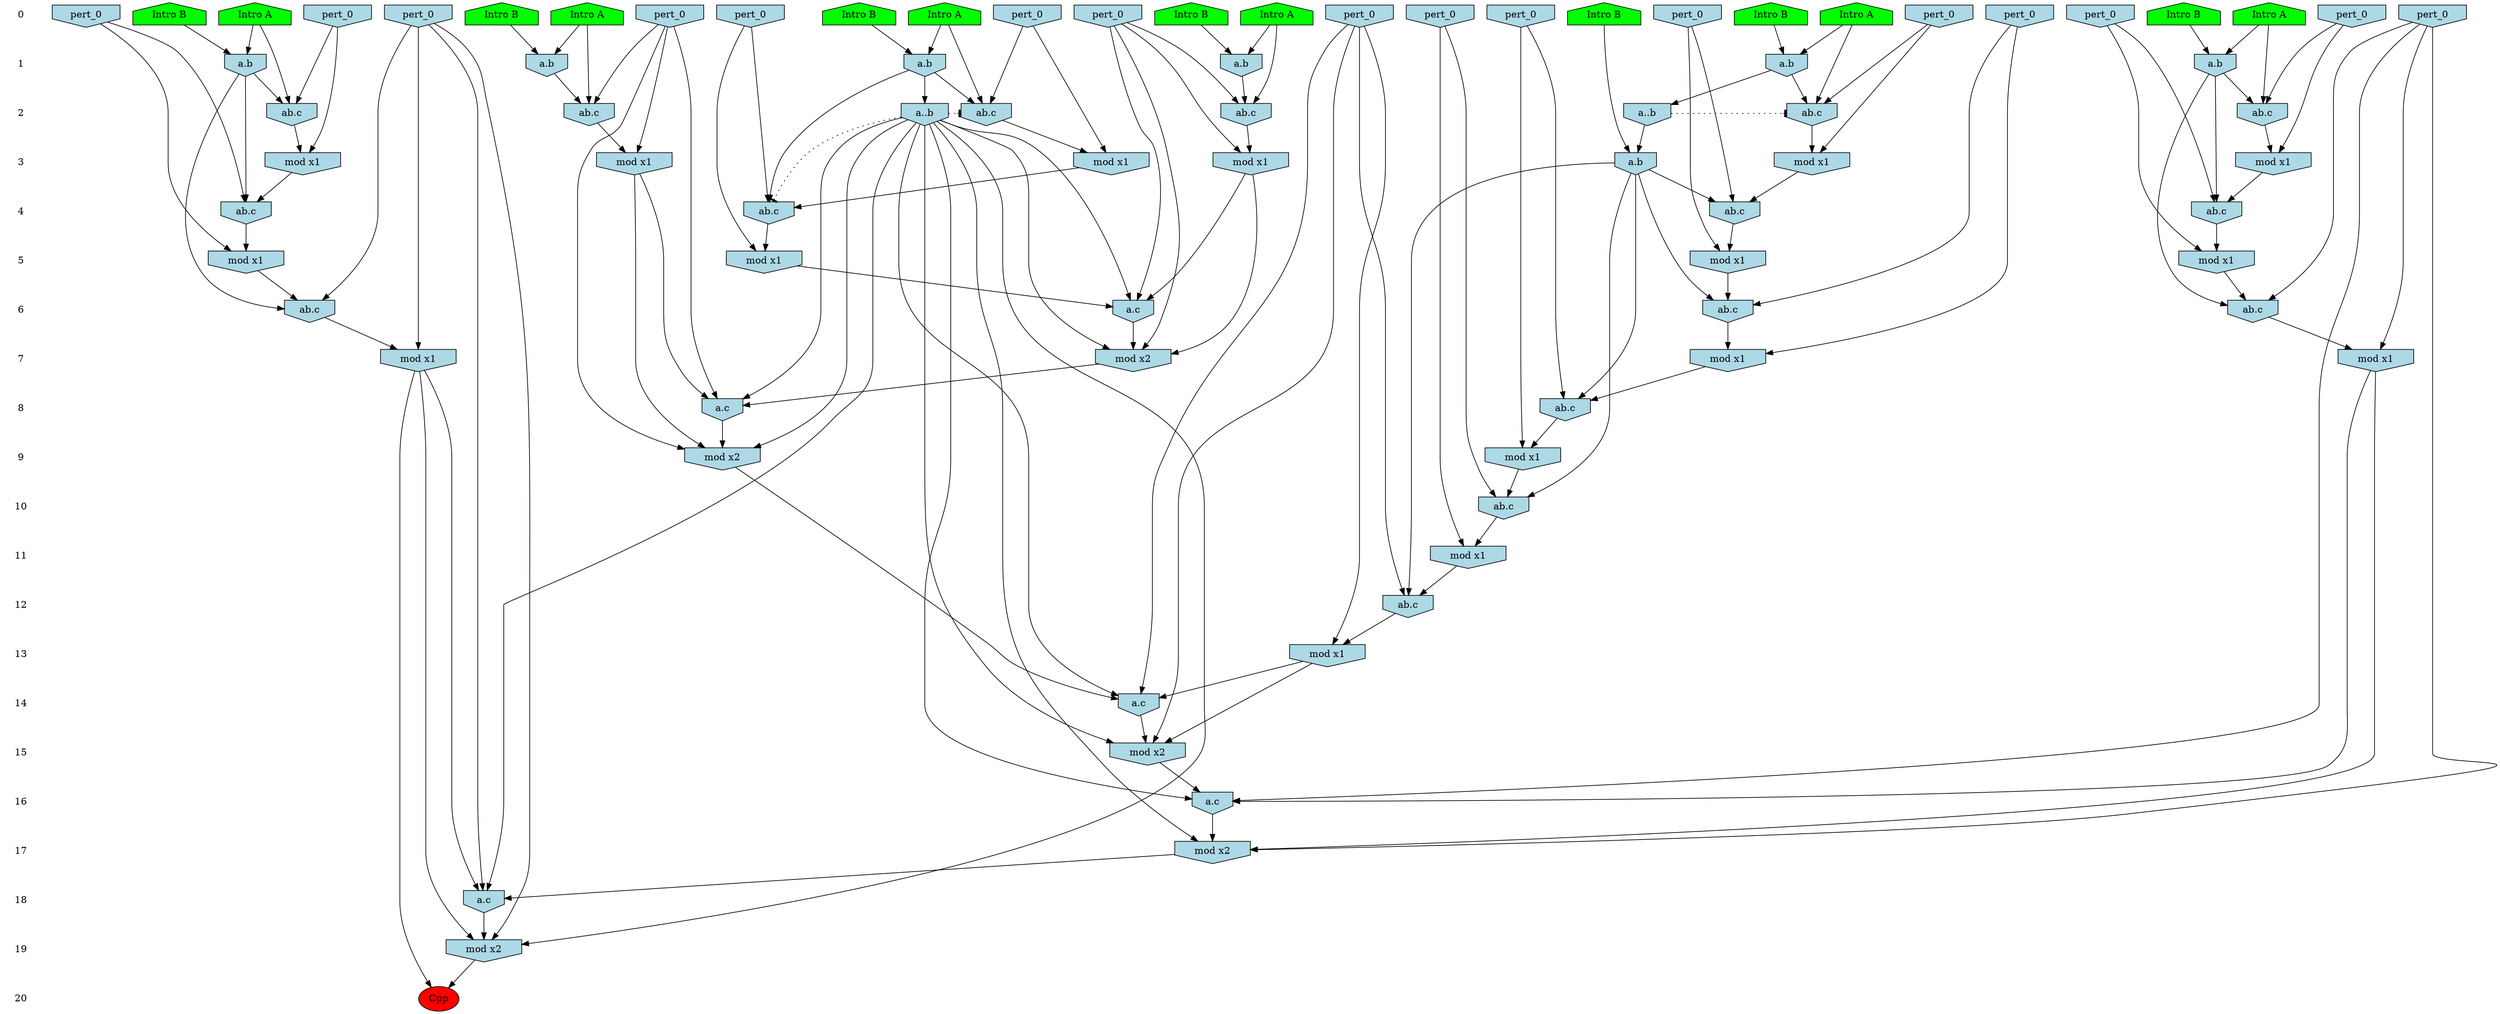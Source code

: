 /* Compression of 1 causal flows obtained in average at 2.001311E+01 t.u */
/* Compressed causal flows were: [2] */
digraph G{
 ranksep=.5 ; 
{ rank = same ; "0" [shape=plaintext] ; node_1 [label ="Intro A", shape=house, style=filled, fillcolor=green] ;
node_2 [label ="Intro B", shape=house, style=filled, fillcolor=green] ;
node_3 [label ="Intro A", shape=house, style=filled, fillcolor=green] ;
node_4 [label ="Intro B", shape=house, style=filled, fillcolor=green] ;
node_5 [label ="Intro A", shape=house, style=filled, fillcolor=green] ;
node_6 [label ="Intro B", shape=house, style=filled, fillcolor=green] ;
node_7 [label ="Intro A", shape=house, style=filled, fillcolor=green] ;
node_8 [label ="Intro A", shape=house, style=filled, fillcolor=green] ;
node_9 [label ="Intro B", shape=house, style=filled, fillcolor=green] ;
node_10 [label ="Intro B", shape=house, style=filled, fillcolor=green] ;
node_11 [label ="Intro B", shape=house, style=filled, fillcolor=green] ;
node_12 [label ="Intro A", shape=house, style=filled, fillcolor=green] ;
node_13 [label ="Intro B", shape=house, style=filled, fillcolor=green] ;
node_18 [label="pert_0", shape=invhouse, style=filled, fillcolor = lightblue] ;
node_19 [label="pert_0", shape=invhouse, style=filled, fillcolor = lightblue] ;
node_20 [label="pert_0", shape=invhouse, style=filled, fillcolor = lightblue] ;
node_21 [label="pert_0", shape=invhouse, style=filled, fillcolor = lightblue] ;
node_22 [label="pert_0", shape=invhouse, style=filled, fillcolor = lightblue] ;
node_23 [label="pert_0", shape=invhouse, style=filled, fillcolor = lightblue] ;
node_24 [label="pert_0", shape=invhouse, style=filled, fillcolor = lightblue] ;
node_25 [label="pert_0", shape=invhouse, style=filled, fillcolor = lightblue] ;
node_26 [label="pert_0", shape=invhouse, style=filled, fillcolor = lightblue] ;
node_27 [label="pert_0", shape=invhouse, style=filled, fillcolor = lightblue] ;
node_28 [label="pert_0", shape=invhouse, style=filled, fillcolor = lightblue] ;
node_29 [label="pert_0", shape=invhouse, style=filled, fillcolor = lightblue] ;
node_30 [label="pert_0", shape=invhouse, style=filled, fillcolor = lightblue] ;
node_31 [label="pert_0", shape=invhouse, style=filled, fillcolor = lightblue] ;
node_32 [label="pert_0", shape=invhouse, style=filled, fillcolor = lightblue] ;
node_33 [label="pert_0", shape=invhouse, style=filled, fillcolor = lightblue] ;
}
{ rank = same ; "1" [shape=plaintext] ; node_14 [label="a.b", shape=invhouse, style=filled, fillcolor = lightblue] ;
node_15 [label="a.b", shape=invhouse, style=filled, fillcolor = lightblue] ;
node_16 [label="a.b", shape=invhouse, style=filled, fillcolor = lightblue] ;
node_17 [label="a.b", shape=invhouse, style=filled, fillcolor = lightblue] ;
node_39 [label="a.b", shape=invhouse, style=filled, fillcolor = lightblue] ;
node_46 [label="a.b", shape=invhouse, style=filled, fillcolor = lightblue] ;
}
{ rank = same ; "2" [shape=plaintext] ; node_34 [label="ab.c", shape=invhouse, style=filled, fillcolor = lightblue] ;
node_35 [label="ab.c", shape=invhouse, style=filled, fillcolor = lightblue] ;
node_36 [label="ab.c", shape=invhouse, style=filled, fillcolor = lightblue] ;
node_37 [label="ab.c", shape=invhouse, style=filled, fillcolor = lightblue] ;
node_40 [label="ab.c", shape=invhouse, style=filled, fillcolor = lightblue] ;
node_43 [label="a..b", shape=invhouse, style=filled, fillcolor = lightblue] ;
node_44 [label="a..b", shape=invhouse, style=filled, fillcolor = lightblue] ;
node_47 [label="ab.c", shape=invhouse, style=filled, fillcolor = lightblue] ;
}
{ rank = same ; "3" [shape=plaintext] ; node_38 [label="mod x1", shape=invhouse, style=filled, fillcolor = lightblue] ;
node_42 [label="mod x1", shape=invhouse, style=filled, fillcolor = lightblue] ;
node_48 [label="mod x1", shape=invhouse, style=filled, fillcolor = lightblue] ;
node_49 [label="a.b", shape=invhouse, style=filled, fillcolor = lightblue] ;
node_51 [label="mod x1", shape=invhouse, style=filled, fillcolor = lightblue] ;
node_54 [label="mod x1", shape=invhouse, style=filled, fillcolor = lightblue] ;
node_55 [label="mod x1", shape=invhouse, style=filled, fillcolor = lightblue] ;
}
{ rank = same ; "4" [shape=plaintext] ; node_41 [label="ab.c", shape=invhouse, style=filled, fillcolor = lightblue] ;
node_50 [label="ab.c", shape=invhouse, style=filled, fillcolor = lightblue] ;
node_56 [label="ab.c", shape=invhouse, style=filled, fillcolor = lightblue] ;
node_58 [label="ab.c", shape=invhouse, style=filled, fillcolor = lightblue] ;
}
{ rank = same ; "5" [shape=plaintext] ; node_45 [label="mod x1", shape=invhouse, style=filled, fillcolor = lightblue] ;
node_52 [label="mod x1", shape=invhouse, style=filled, fillcolor = lightblue] ;
node_59 [label="mod x1", shape=invhouse, style=filled, fillcolor = lightblue] ;
node_64 [label="mod x1", shape=invhouse, style=filled, fillcolor = lightblue] ;
}
{ rank = same ; "6" [shape=plaintext] ; node_53 [label="ab.c", shape=invhouse, style=filled, fillcolor = lightblue] ;
node_60 [label="ab.c", shape=invhouse, style=filled, fillcolor = lightblue] ;
node_62 [label="a.c", shape=invhouse, style=filled, fillcolor = lightblue] ;
node_65 [label="ab.c", shape=invhouse, style=filled, fillcolor = lightblue] ;
}
{ rank = same ; "7" [shape=plaintext] ; node_57 [label="mod x1", shape=invhouse, style=filled, fillcolor = lightblue] ;
node_61 [label="mod x1", shape=invhouse, style=filled, fillcolor = lightblue] ;
node_63 [label="mod x2", shape=invhouse, style=filled, fillcolor = lightblue] ;
node_66 [label="mod x1", shape=invhouse, style=filled, fillcolor = lightblue] ;
}
{ rank = same ; "8" [shape=plaintext] ; node_67 [label="ab.c", shape=invhouse, style=filled, fillcolor = lightblue] ;
node_68 [label="a.c", shape=invhouse, style=filled, fillcolor = lightblue] ;
}
{ rank = same ; "9" [shape=plaintext] ; node_69 [label="mod x1", shape=invhouse, style=filled, fillcolor = lightblue] ;
node_74 [label="mod x2", shape=invhouse, style=filled, fillcolor = lightblue] ;
}
{ rank = same ; "10" [shape=plaintext] ; node_70 [label="ab.c", shape=invhouse, style=filled, fillcolor = lightblue] ;
}
{ rank = same ; "11" [shape=plaintext] ; node_71 [label="mod x1", shape=invhouse, style=filled, fillcolor = lightblue] ;
}
{ rank = same ; "12" [shape=plaintext] ; node_72 [label="ab.c", shape=invhouse, style=filled, fillcolor = lightblue] ;
}
{ rank = same ; "13" [shape=plaintext] ; node_73 [label="mod x1", shape=invhouse, style=filled, fillcolor = lightblue] ;
}
{ rank = same ; "14" [shape=plaintext] ; node_75 [label="a.c", shape=invhouse, style=filled, fillcolor = lightblue] ;
}
{ rank = same ; "15" [shape=plaintext] ; node_76 [label="mod x2", shape=invhouse, style=filled, fillcolor = lightblue] ;
}
{ rank = same ; "16" [shape=plaintext] ; node_77 [label="a.c", shape=invhouse, style=filled, fillcolor = lightblue] ;
}
{ rank = same ; "17" [shape=plaintext] ; node_78 [label="mod x2", shape=invhouse, style=filled, fillcolor = lightblue] ;
}
{ rank = same ; "18" [shape=plaintext] ; node_79 [label="a.c", shape=invhouse, style=filled, fillcolor = lightblue] ;
}
{ rank = same ; "19" [shape=plaintext] ; node_80 [label="mod x2", shape=invhouse, style=filled, fillcolor = lightblue] ;
}
{ rank = same ; "20" [shape=plaintext] ; node_81 [label ="Cpp", style=filled, fillcolor=red] ;
}
"0" -> "1" [style="invis"]; 
"1" -> "2" [style="invis"]; 
"2" -> "3" [style="invis"]; 
"3" -> "4" [style="invis"]; 
"4" -> "5" [style="invis"]; 
"5" -> "6" [style="invis"]; 
"6" -> "7" [style="invis"]; 
"7" -> "8" [style="invis"]; 
"8" -> "9" [style="invis"]; 
"9" -> "10" [style="invis"]; 
"10" -> "11" [style="invis"]; 
"11" -> "12" [style="invis"]; 
"12" -> "13" [style="invis"]; 
"13" -> "14" [style="invis"]; 
"14" -> "15" [style="invis"]; 
"15" -> "16" [style="invis"]; 
"16" -> "17" [style="invis"]; 
"17" -> "18" [style="invis"]; 
"18" -> "19" [style="invis"]; 
"19" -> "20" [style="invis"]; 
node_1 -> node_14
node_6 -> node_14
node_2 -> node_15
node_12 -> node_15
node_4 -> node_16
node_5 -> node_16
node_8 -> node_17
node_11 -> node_17
node_5 -> node_34
node_16 -> node_34
node_20 -> node_34
node_1 -> node_35
node_14 -> node_35
node_29 -> node_35
node_8 -> node_36
node_17 -> node_36
node_33 -> node_36
node_12 -> node_37
node_15 -> node_37
node_27 -> node_37
node_33 -> node_38
node_36 -> node_38
node_3 -> node_39
node_10 -> node_39
node_3 -> node_40
node_19 -> node_40
node_39 -> node_40
node_17 -> node_41
node_21 -> node_41
node_38 -> node_41
node_20 -> node_42
node_34 -> node_42
node_39 -> node_43
node_17 -> node_44
node_21 -> node_45
node_41 -> node_45
node_7 -> node_46
node_9 -> node_46
node_7 -> node_47
node_26 -> node_47
node_46 -> node_47
node_26 -> node_48
node_47 -> node_48
node_13 -> node_49
node_43 -> node_49
node_18 -> node_50
node_46 -> node_50
node_48 -> node_50
node_27 -> node_51
node_37 -> node_51
node_18 -> node_52
node_50 -> node_52
node_25 -> node_53
node_46 -> node_53
node_52 -> node_53
node_19 -> node_54
node_40 -> node_54
node_29 -> node_55
node_35 -> node_55
node_28 -> node_56
node_49 -> node_56
node_54 -> node_56
node_25 -> node_57
node_53 -> node_57
node_14 -> node_58
node_30 -> node_58
node_55 -> node_58
node_30 -> node_59
node_58 -> node_59
node_14 -> node_60
node_24 -> node_60
node_59 -> node_60
node_24 -> node_61
node_60 -> node_61
node_27 -> node_62
node_44 -> node_62
node_45 -> node_62
node_51 -> node_62
node_27 -> node_63
node_44 -> node_63
node_51 -> node_63
node_62 -> node_63
node_28 -> node_64
node_56 -> node_64
node_23 -> node_65
node_49 -> node_65
node_64 -> node_65
node_23 -> node_66
node_65 -> node_66
node_32 -> node_67
node_49 -> node_67
node_66 -> node_67
node_20 -> node_68
node_42 -> node_68
node_44 -> node_68
node_63 -> node_68
node_32 -> node_69
node_67 -> node_69
node_22 -> node_70
node_49 -> node_70
node_69 -> node_70
node_22 -> node_71
node_70 -> node_71
node_31 -> node_72
node_49 -> node_72
node_71 -> node_72
node_31 -> node_73
node_72 -> node_73
node_20 -> node_74
node_42 -> node_74
node_44 -> node_74
node_68 -> node_74
node_31 -> node_75
node_44 -> node_75
node_73 -> node_75
node_74 -> node_75
node_31 -> node_76
node_44 -> node_76
node_73 -> node_76
node_75 -> node_76
node_25 -> node_77
node_44 -> node_77
node_57 -> node_77
node_76 -> node_77
node_25 -> node_78
node_44 -> node_78
node_57 -> node_78
node_77 -> node_78
node_24 -> node_79
node_44 -> node_79
node_61 -> node_79
node_78 -> node_79
node_24 -> node_80
node_44 -> node_80
node_61 -> node_80
node_79 -> node_80
node_61 -> node_81
node_80 -> node_81
node_43 -> node_40 [style=dotted, arrowhead = tee] 
node_44 -> node_36 [style=dotted, arrowhead = tee] 
node_44 -> node_41 [style=dotted, arrowhead = tee] 
}
/*
 Dot generation time: 0.004001
*/